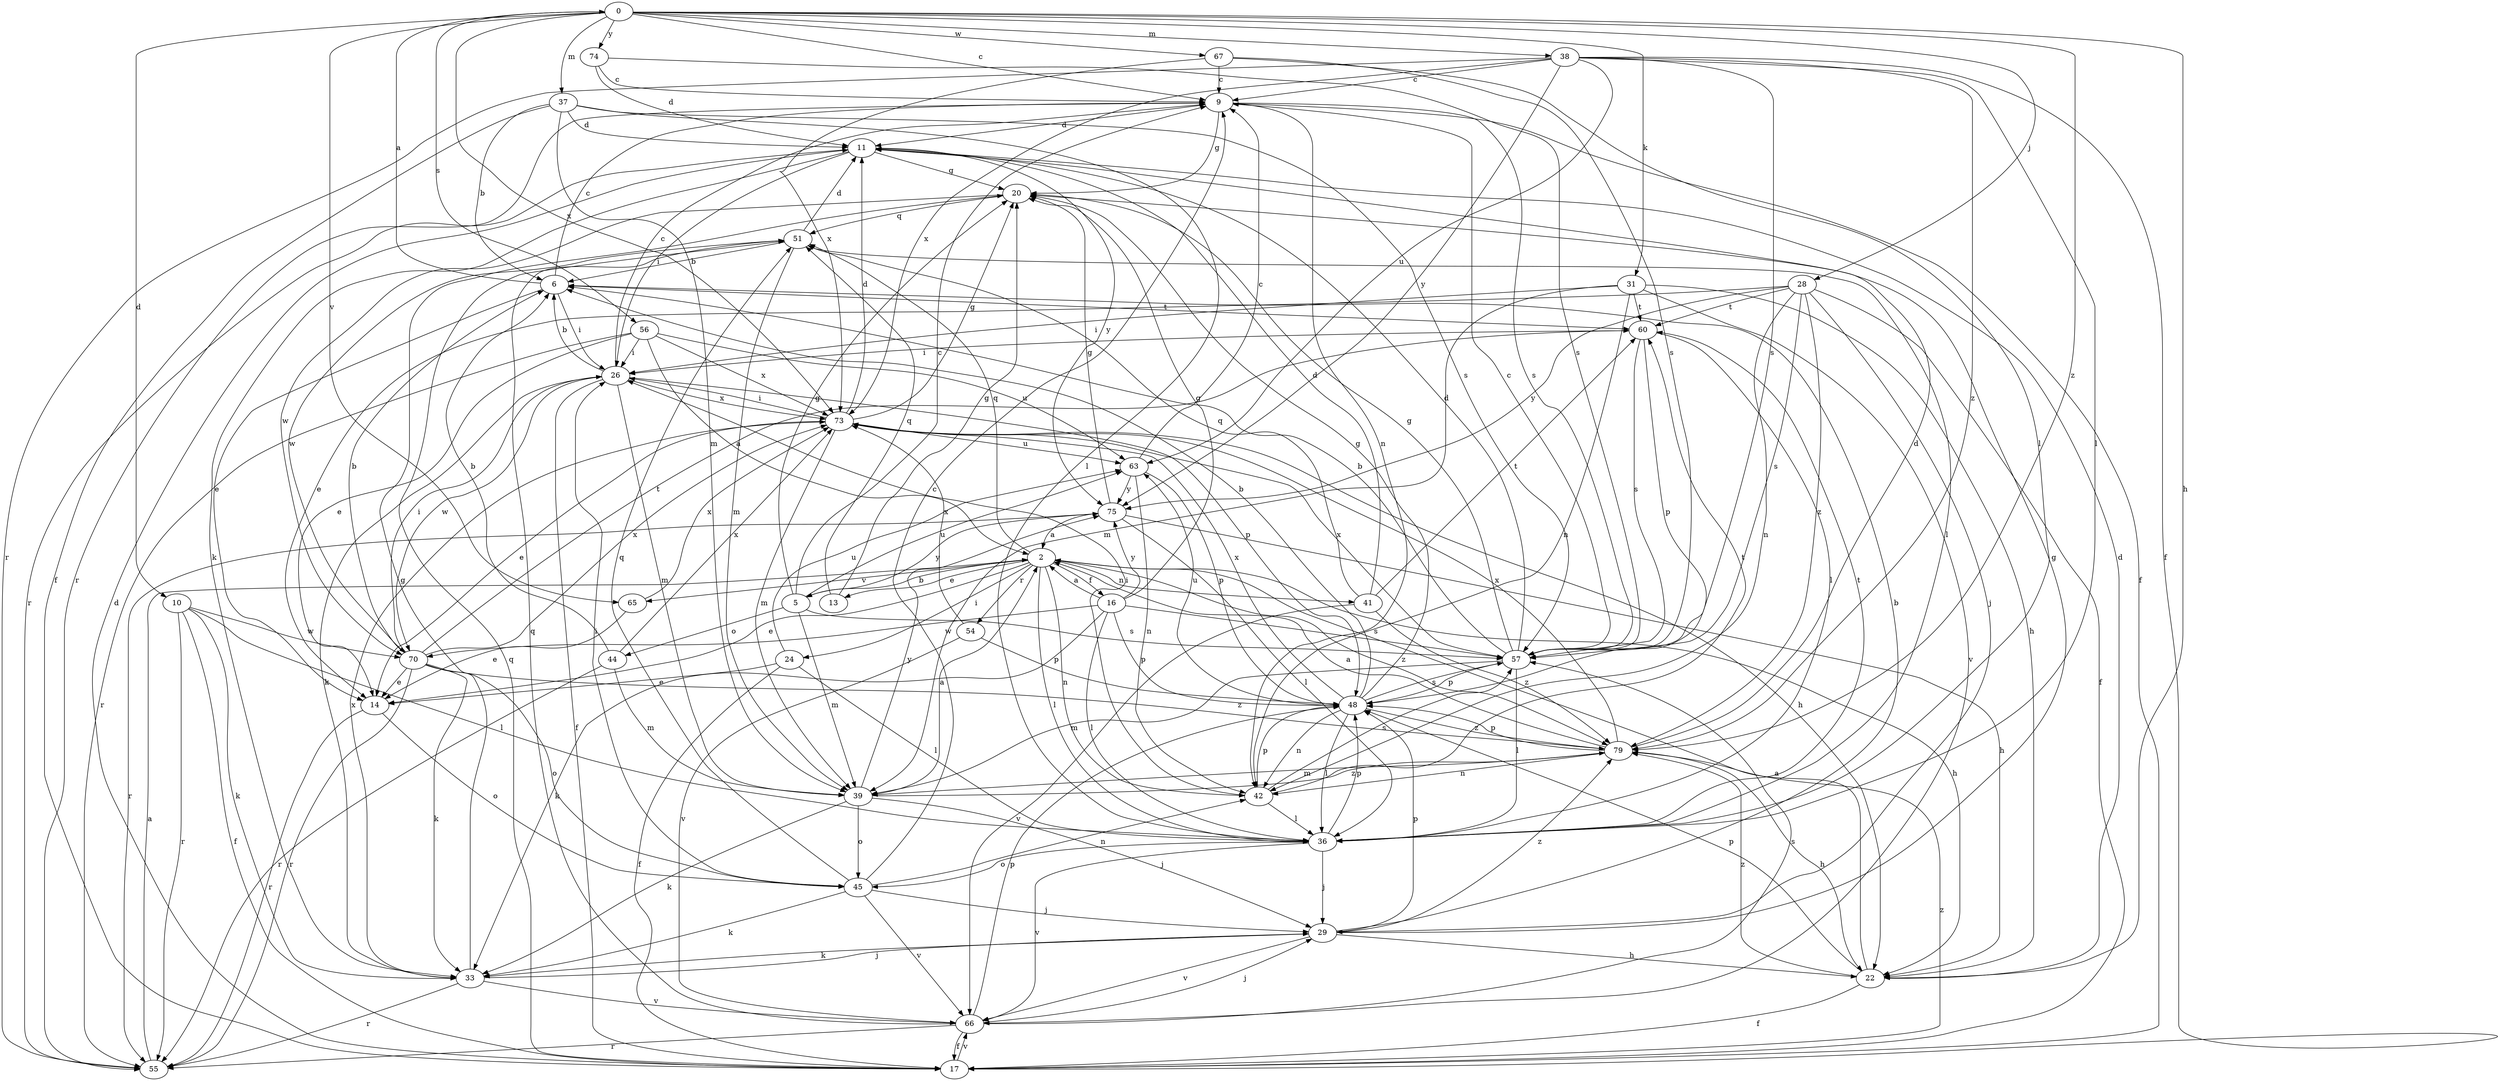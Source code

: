 strict digraph  {
0;
2;
5;
6;
9;
10;
11;
13;
14;
16;
17;
20;
22;
24;
26;
28;
29;
31;
33;
36;
37;
38;
39;
41;
42;
44;
45;
48;
51;
54;
55;
56;
57;
60;
63;
65;
66;
67;
70;
73;
74;
75;
79;
0 -> 9  [label=c];
0 -> 10  [label=d];
0 -> 22  [label=h];
0 -> 28  [label=j];
0 -> 31  [label=k];
0 -> 37  [label=m];
0 -> 38  [label=m];
0 -> 56  [label=s];
0 -> 65  [label=v];
0 -> 67  [label=w];
0 -> 73  [label=x];
0 -> 74  [label=y];
0 -> 79  [label=z];
2 -> 5  [label=b];
2 -> 13  [label=e];
2 -> 14  [label=e];
2 -> 16  [label=f];
2 -> 22  [label=h];
2 -> 24  [label=i];
2 -> 36  [label=l];
2 -> 41  [label=n];
2 -> 42  [label=n];
2 -> 51  [label=q];
2 -> 54  [label=r];
2 -> 65  [label=v];
2 -> 79  [label=z];
5 -> 9  [label=c];
5 -> 20  [label=g];
5 -> 39  [label=m];
5 -> 44  [label=o];
5 -> 57  [label=s];
5 -> 63  [label=u];
5 -> 75  [label=y];
6 -> 0  [label=a];
6 -> 9  [label=c];
6 -> 14  [label=e];
6 -> 26  [label=i];
6 -> 60  [label=t];
9 -> 11  [label=d];
9 -> 17  [label=f];
9 -> 20  [label=g];
9 -> 42  [label=n];
9 -> 55  [label=r];
9 -> 57  [label=s];
10 -> 17  [label=f];
10 -> 33  [label=k];
10 -> 36  [label=l];
10 -> 55  [label=r];
10 -> 70  [label=w];
11 -> 20  [label=g];
11 -> 26  [label=i];
11 -> 33  [label=k];
11 -> 55  [label=r];
11 -> 75  [label=y];
13 -> 20  [label=g];
13 -> 51  [label=q];
14 -> 45  [label=o];
14 -> 55  [label=r];
16 -> 2  [label=a];
16 -> 20  [label=g];
16 -> 33  [label=k];
16 -> 36  [label=l];
16 -> 48  [label=p];
16 -> 57  [label=s];
16 -> 70  [label=w];
16 -> 75  [label=y];
17 -> 11  [label=d];
17 -> 51  [label=q];
17 -> 66  [label=v];
17 -> 79  [label=z];
20 -> 51  [label=q];
20 -> 70  [label=w];
22 -> 2  [label=a];
22 -> 11  [label=d];
22 -> 17  [label=f];
22 -> 48  [label=p];
22 -> 79  [label=z];
24 -> 14  [label=e];
24 -> 17  [label=f];
24 -> 36  [label=l];
24 -> 63  [label=u];
26 -> 6  [label=b];
26 -> 9  [label=c];
26 -> 17  [label=f];
26 -> 33  [label=k];
26 -> 39  [label=m];
26 -> 48  [label=p];
26 -> 70  [label=w];
26 -> 73  [label=x];
28 -> 14  [label=e];
28 -> 17  [label=f];
28 -> 29  [label=j];
28 -> 42  [label=n];
28 -> 57  [label=s];
28 -> 60  [label=t];
28 -> 75  [label=y];
28 -> 79  [label=z];
29 -> 6  [label=b];
29 -> 20  [label=g];
29 -> 22  [label=h];
29 -> 33  [label=k];
29 -> 48  [label=p];
29 -> 66  [label=v];
29 -> 79  [label=z];
31 -> 22  [label=h];
31 -> 26  [label=i];
31 -> 39  [label=m];
31 -> 42  [label=n];
31 -> 60  [label=t];
31 -> 66  [label=v];
33 -> 20  [label=g];
33 -> 29  [label=j];
33 -> 55  [label=r];
33 -> 66  [label=v];
33 -> 73  [label=x];
36 -> 29  [label=j];
36 -> 45  [label=o];
36 -> 48  [label=p];
36 -> 60  [label=t];
36 -> 66  [label=v];
37 -> 6  [label=b];
37 -> 11  [label=d];
37 -> 17  [label=f];
37 -> 36  [label=l];
37 -> 39  [label=m];
37 -> 57  [label=s];
38 -> 9  [label=c];
38 -> 17  [label=f];
38 -> 36  [label=l];
38 -> 55  [label=r];
38 -> 57  [label=s];
38 -> 63  [label=u];
38 -> 73  [label=x];
38 -> 75  [label=y];
38 -> 79  [label=z];
39 -> 2  [label=a];
39 -> 29  [label=j];
39 -> 33  [label=k];
39 -> 45  [label=o];
39 -> 75  [label=y];
39 -> 79  [label=z];
41 -> 11  [label=d];
41 -> 51  [label=q];
41 -> 60  [label=t];
41 -> 66  [label=v];
41 -> 79  [label=z];
42 -> 26  [label=i];
42 -> 36  [label=l];
42 -> 48  [label=p];
42 -> 57  [label=s];
42 -> 60  [label=t];
44 -> 6  [label=b];
44 -> 39  [label=m];
44 -> 55  [label=r];
44 -> 73  [label=x];
45 -> 9  [label=c];
45 -> 26  [label=i];
45 -> 29  [label=j];
45 -> 33  [label=k];
45 -> 42  [label=n];
45 -> 51  [label=q];
45 -> 66  [label=v];
48 -> 6  [label=b];
48 -> 20  [label=g];
48 -> 36  [label=l];
48 -> 42  [label=n];
48 -> 57  [label=s];
48 -> 63  [label=u];
48 -> 73  [label=x];
48 -> 79  [label=z];
51 -> 6  [label=b];
51 -> 11  [label=d];
51 -> 36  [label=l];
51 -> 39  [label=m];
51 -> 70  [label=w];
54 -> 48  [label=p];
54 -> 66  [label=v];
54 -> 73  [label=x];
55 -> 2  [label=a];
56 -> 2  [label=a];
56 -> 14  [label=e];
56 -> 26  [label=i];
56 -> 55  [label=r];
56 -> 63  [label=u];
56 -> 73  [label=x];
57 -> 6  [label=b];
57 -> 9  [label=c];
57 -> 11  [label=d];
57 -> 20  [label=g];
57 -> 36  [label=l];
57 -> 39  [label=m];
57 -> 48  [label=p];
57 -> 73  [label=x];
60 -> 26  [label=i];
60 -> 36  [label=l];
60 -> 48  [label=p];
60 -> 57  [label=s];
63 -> 9  [label=c];
63 -> 42  [label=n];
63 -> 48  [label=p];
63 -> 75  [label=y];
65 -> 14  [label=e];
65 -> 73  [label=x];
66 -> 17  [label=f];
66 -> 29  [label=j];
66 -> 48  [label=p];
66 -> 51  [label=q];
66 -> 55  [label=r];
66 -> 57  [label=s];
67 -> 9  [label=c];
67 -> 36  [label=l];
67 -> 57  [label=s];
67 -> 73  [label=x];
70 -> 6  [label=b];
70 -> 14  [label=e];
70 -> 26  [label=i];
70 -> 33  [label=k];
70 -> 45  [label=o];
70 -> 55  [label=r];
70 -> 60  [label=t];
70 -> 73  [label=x];
70 -> 79  [label=z];
73 -> 11  [label=d];
73 -> 14  [label=e];
73 -> 20  [label=g];
73 -> 22  [label=h];
73 -> 26  [label=i];
73 -> 39  [label=m];
73 -> 63  [label=u];
74 -> 9  [label=c];
74 -> 11  [label=d];
74 -> 57  [label=s];
75 -> 2  [label=a];
75 -> 20  [label=g];
75 -> 22  [label=h];
75 -> 36  [label=l];
75 -> 55  [label=r];
79 -> 2  [label=a];
79 -> 11  [label=d];
79 -> 22  [label=h];
79 -> 39  [label=m];
79 -> 42  [label=n];
79 -> 48  [label=p];
79 -> 73  [label=x];
}
